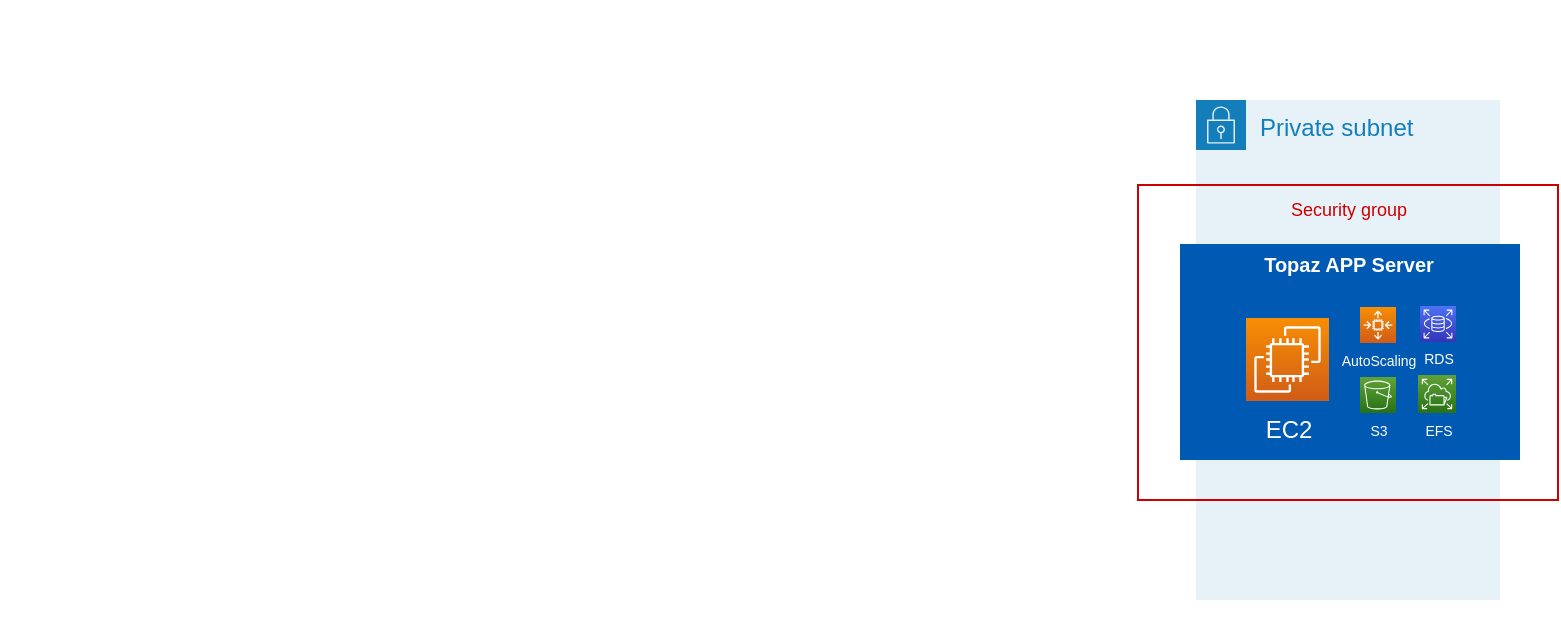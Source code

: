 <mxfile version="16.6.3" type="github"><diagram id="13KGlvhmRLMYlOlgJAEM" name="TOPAZ - AWS"><mxGraphModel dx="1404" dy="381" grid="1" gridSize="10" guides="1" tooltips="1" connect="1" arrows="1" fold="1" page="1" pageScale="1" pageWidth="827" pageHeight="1169" math="0" shadow="0"><root><mxCell id="0"/><mxCell id="1" parent="0"/><mxCell id="QCltUdoFpDx20oOpY_1B-20" value="Private subnet" style="points=[[0,0],[0.25,0],[0.5,0],[0.75,0],[1,0],[1,0.25],[1,0.5],[1,0.75],[1,1],[0.75,1],[0.5,1],[0.25,1],[0,1],[0,0.75],[0,0.5],[0,0.25]];outlineConnect=0;gradientColor=none;html=1;whiteSpace=wrap;fontSize=12;fontStyle=0;container=1;pointerEvents=0;collapsible=0;recursiveResize=0;shape=mxgraph.aws4.group;grIcon=mxgraph.aws4.group_security_group;grStroke=0;strokeColor=#147EBA;fillColor=#E6F2F8;verticalAlign=top;align=left;spacingLeft=30;fontColor=#147EBA;dashed=0;" vertex="1" parent="1"><mxGeometry x="398" y="130" width="152" height="250" as="geometry"/></mxCell><mxCell id="QCltUdoFpDx20oOpY_1B-18" value="" style="whiteSpace=wrap;html=1;fontSize=7;strokeColor=none;fillColor=#0059B3;" vertex="1" parent="1"><mxGeometry x="390" y="202" width="170" height="108" as="geometry"/></mxCell><mxCell id="QCltUdoFpDx20oOpY_1B-11" value="" style="whiteSpace=wrap;html=1;fillColor=none;strokeColor=#CC0000;" vertex="1" parent="1"><mxGeometry x="369" y="172.5" width="210" height="157.5" as="geometry"/></mxCell><mxCell id="QCltUdoFpDx20oOpY_1B-7" value="EC2" style="sketch=0;points=[[0,0,0],[0.25,0,0],[0.5,0,0],[0.75,0,0],[1,0,0],[0,1,0],[0.25,1,0],[0.5,1,0],[0.75,1,0],[1,1,0],[0,0.25,0],[0,0.5,0],[0,0.75,0],[1,0.25,0],[1,0.5,0],[1,0.75,0]];outlineConnect=0;fontColor=#FFFFFF;gradientColor=#F78E04;gradientDirection=north;fillColor=#D05C17;strokeColor=#ffffff;dashed=0;verticalLabelPosition=bottom;verticalAlign=top;align=center;html=1;fontSize=12;fontStyle=0;aspect=fixed;shape=mxgraph.aws4.resourceIcon;resIcon=mxgraph.aws4.ec2;" vertex="1" parent="1"><mxGeometry x="423" y="239" width="41.5" height="41.5" as="geometry"/></mxCell><mxCell id="QCltUdoFpDx20oOpY_1B-8" value="AutoScaling" style="sketch=0;points=[[0,0,0],[0.25,0,0],[0.5,0,0],[0.75,0,0],[1,0,0],[0,1,0],[0.25,1,0],[0.5,1,0],[0.75,1,0],[1,1,0],[0,0.25,0],[0,0.5,0],[0,0.75,0],[1,0.25,0],[1,0.5,0],[1,0.75,0]];outlineConnect=0;fontColor=#FFFFFF;gradientColor=#F78E04;gradientDirection=north;fillColor=#D05C17;strokeColor=#ffffff;dashed=0;verticalLabelPosition=bottom;verticalAlign=top;align=center;html=1;fontSize=7;fontStyle=0;aspect=fixed;shape=mxgraph.aws4.resourceIcon;resIcon=mxgraph.aws4.auto_scaling2;spacing=0;labelPosition=center;" vertex="1" parent="1"><mxGeometry x="480" y="233.5" width="18" height="18" as="geometry"/></mxCell><mxCell id="QCltUdoFpDx20oOpY_1B-10" value="Topaz APP Server" style="text;html=1;resizable=0;autosize=1;align=center;verticalAlign=middle;points=[];fillColor=none;strokeColor=none;rounded=0;fontSize=10;fontStyle=1;fontColor=#FFFFFF;" vertex="1" parent="1"><mxGeometry x="424" y="202" width="100" height="20" as="geometry"/></mxCell><mxCell id="QCltUdoFpDx20oOpY_1B-12" value="&lt;font style=&quot;font-size: 7px;&quot;&gt;EFS&lt;/font&gt;" style="sketch=0;points=[[0,0,0],[0.25,0,0],[0.5,0,0],[0.75,0,0],[1,0,0],[0,1,0],[0.25,1,0],[0.5,1,0],[0.75,1,0],[1,1,0],[0,0.25,0],[0,0.5,0],[0,0.75,0],[1,0.25,0],[1,0.5,0],[1,0.75,0]];outlineConnect=0;fontColor=#FFFFFF;gradientColor=#60A337;gradientDirection=north;fillColor=#277116;strokeColor=#ffffff;dashed=0;verticalLabelPosition=bottom;verticalAlign=middle;align=center;html=1;fontSize=7;fontStyle=0;aspect=fixed;shape=mxgraph.aws4.resourceIcon;resIcon=mxgraph.aws4.elastic_file_system;" vertex="1" parent="1"><mxGeometry x="509" y="267.5" width="19" height="19" as="geometry"/></mxCell><mxCell id="QCltUdoFpDx20oOpY_1B-13" value="S3" style="sketch=0;points=[[0,0,0],[0.25,0,0],[0.5,0,0],[0.75,0,0],[1,0,0],[0,1,0],[0.25,1,0],[0.5,1,0],[0.75,1,0],[1,1,0],[0,0.25,0],[0,0.5,0],[0,0.75,0],[1,0.25,0],[1,0.5,0],[1,0.75,0]];outlineConnect=0;fontColor=#FFFFFF;gradientColor=#60A337;gradientDirection=north;fillColor=#277116;strokeColor=#ffffff;dashed=0;verticalLabelPosition=bottom;verticalAlign=middle;align=center;html=1;fontSize=7;fontStyle=0;aspect=fixed;shape=mxgraph.aws4.resourceIcon;resIcon=mxgraph.aws4.s3;" vertex="1" parent="1"><mxGeometry x="480" y="268.5" width="18" height="18" as="geometry"/></mxCell><mxCell id="QCltUdoFpDx20oOpY_1B-17" value="RDS" style="sketch=0;points=[[0,0,0],[0.25,0,0],[0.5,0,0],[0.75,0,0],[1,0,0],[0,1,0],[0.25,1,0],[0.5,1,0],[0.75,1,0],[1,1,0],[0,0.25,0],[0,0.5,0],[0,0.75,0],[1,0.25,0],[1,0.5,0],[1,0.75,0]];outlineConnect=0;fontColor=#FFFFFF;gradientColor=#4D72F3;gradientDirection=north;fillColor=#3334B9;strokeColor=#ffffff;dashed=0;verticalLabelPosition=bottom;verticalAlign=middle;align=center;html=1;fontSize=7;fontStyle=0;aspect=fixed;shape=mxgraph.aws4.resourceIcon;resIcon=mxgraph.aws4.rds;" vertex="1" parent="1"><mxGeometry x="510" y="233" width="18" height="18" as="geometry"/></mxCell><mxCell id="QCltUdoFpDx20oOpY_1B-1" value="" style="shape=image;verticalLabelPosition=bottom;labelBackgroundColor=default;verticalAlign=top;aspect=fixed;imageAspect=0;image=https://d1.awsstatic.com/industry-images-customer-references/Midway_Diagram.e72ddf7fd8785a7ccf7b003aede0dcaebd1e53ac.jpg;" vertex="1" parent="1"><mxGeometry x="-200" y="80" width="550.17" height="310" as="geometry"/></mxCell><mxCell id="QCltUdoFpDx20oOpY_1B-24" value="&lt;font color=&quot;#cc0000&quot; style=&quot;font-size: 9px&quot;&gt;Security group&lt;/font&gt;" style="text;html=1;resizable=0;autosize=1;align=center;verticalAlign=middle;points=[];fillColor=none;strokeColor=none;rounded=0;fontSize=7;fontColor=#FFFFFF;" vertex="1" parent="1"><mxGeometry x="439" y="180" width="70" height="10" as="geometry"/></mxCell></root></mxGraphModel></diagram></mxfile>